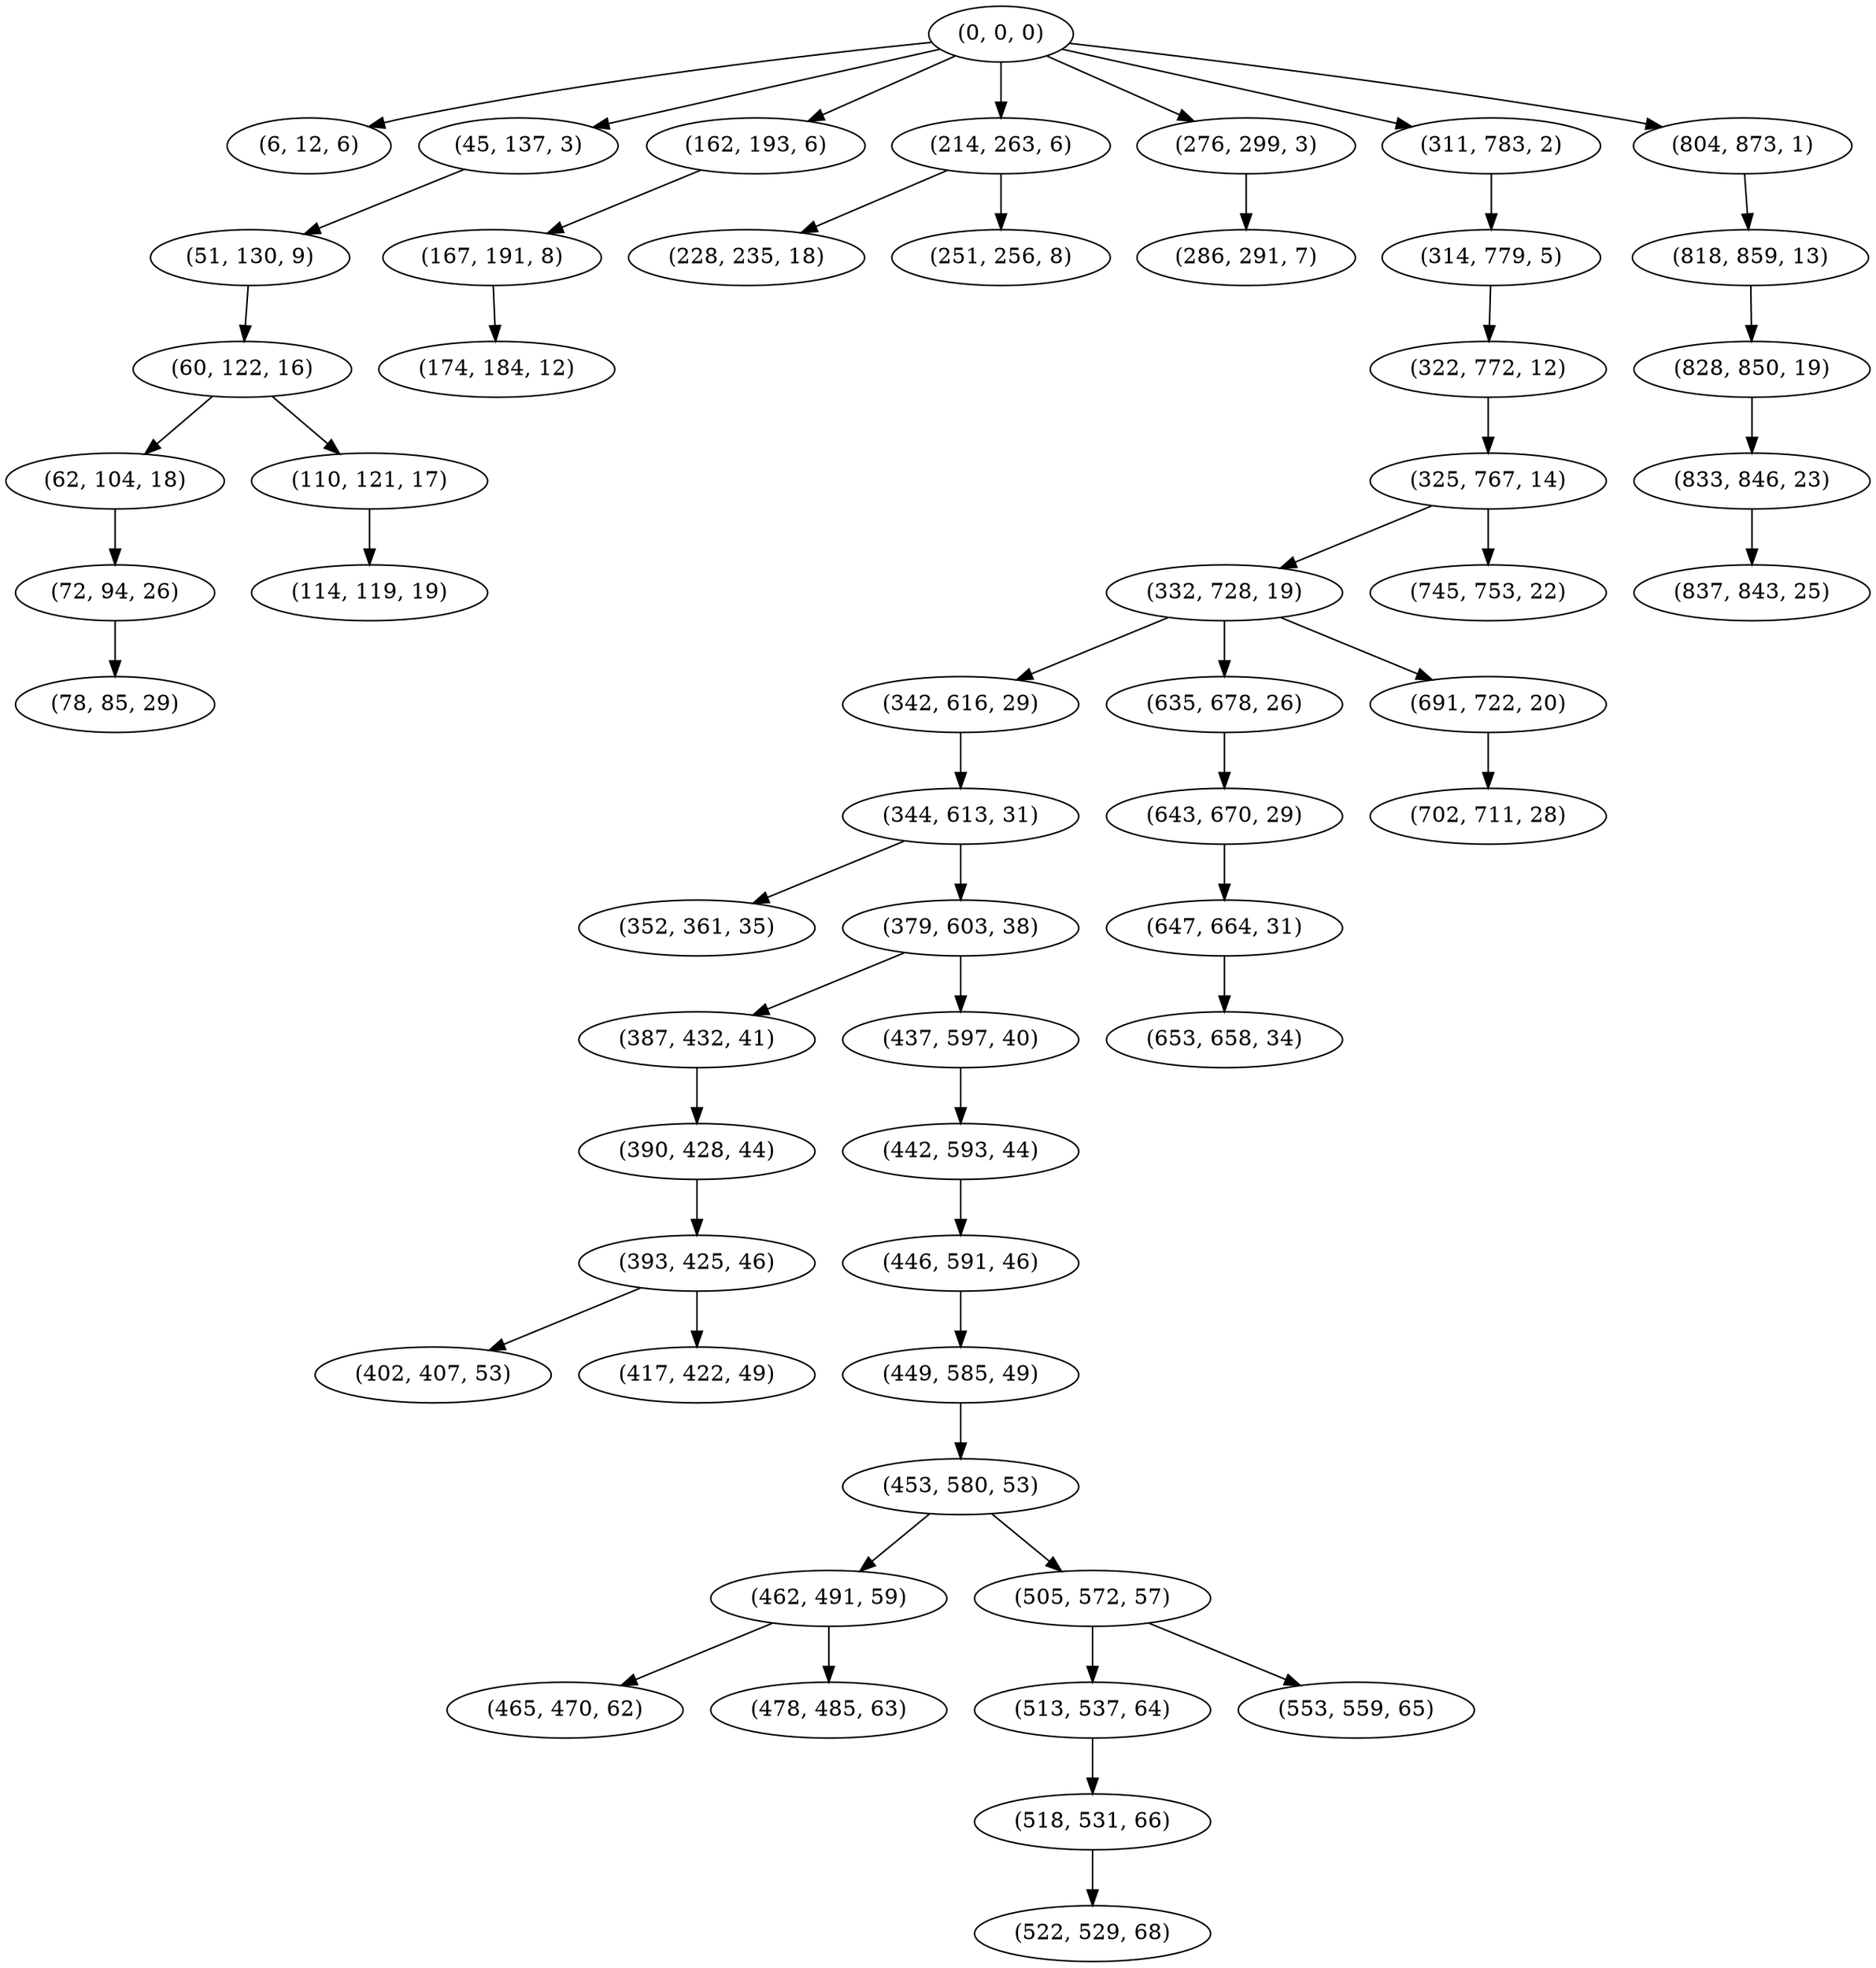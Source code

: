 digraph tree {
    "(0, 0, 0)";
    "(6, 12, 6)";
    "(45, 137, 3)";
    "(51, 130, 9)";
    "(60, 122, 16)";
    "(62, 104, 18)";
    "(72, 94, 26)";
    "(78, 85, 29)";
    "(110, 121, 17)";
    "(114, 119, 19)";
    "(162, 193, 6)";
    "(167, 191, 8)";
    "(174, 184, 12)";
    "(214, 263, 6)";
    "(228, 235, 18)";
    "(251, 256, 8)";
    "(276, 299, 3)";
    "(286, 291, 7)";
    "(311, 783, 2)";
    "(314, 779, 5)";
    "(322, 772, 12)";
    "(325, 767, 14)";
    "(332, 728, 19)";
    "(342, 616, 29)";
    "(344, 613, 31)";
    "(352, 361, 35)";
    "(379, 603, 38)";
    "(387, 432, 41)";
    "(390, 428, 44)";
    "(393, 425, 46)";
    "(402, 407, 53)";
    "(417, 422, 49)";
    "(437, 597, 40)";
    "(442, 593, 44)";
    "(446, 591, 46)";
    "(449, 585, 49)";
    "(453, 580, 53)";
    "(462, 491, 59)";
    "(465, 470, 62)";
    "(478, 485, 63)";
    "(505, 572, 57)";
    "(513, 537, 64)";
    "(518, 531, 66)";
    "(522, 529, 68)";
    "(553, 559, 65)";
    "(635, 678, 26)";
    "(643, 670, 29)";
    "(647, 664, 31)";
    "(653, 658, 34)";
    "(691, 722, 20)";
    "(702, 711, 28)";
    "(745, 753, 22)";
    "(804, 873, 1)";
    "(818, 859, 13)";
    "(828, 850, 19)";
    "(833, 846, 23)";
    "(837, 843, 25)";
    "(0, 0, 0)" -> "(6, 12, 6)";
    "(0, 0, 0)" -> "(45, 137, 3)";
    "(0, 0, 0)" -> "(162, 193, 6)";
    "(0, 0, 0)" -> "(214, 263, 6)";
    "(0, 0, 0)" -> "(276, 299, 3)";
    "(0, 0, 0)" -> "(311, 783, 2)";
    "(0, 0, 0)" -> "(804, 873, 1)";
    "(45, 137, 3)" -> "(51, 130, 9)";
    "(51, 130, 9)" -> "(60, 122, 16)";
    "(60, 122, 16)" -> "(62, 104, 18)";
    "(60, 122, 16)" -> "(110, 121, 17)";
    "(62, 104, 18)" -> "(72, 94, 26)";
    "(72, 94, 26)" -> "(78, 85, 29)";
    "(110, 121, 17)" -> "(114, 119, 19)";
    "(162, 193, 6)" -> "(167, 191, 8)";
    "(167, 191, 8)" -> "(174, 184, 12)";
    "(214, 263, 6)" -> "(228, 235, 18)";
    "(214, 263, 6)" -> "(251, 256, 8)";
    "(276, 299, 3)" -> "(286, 291, 7)";
    "(311, 783, 2)" -> "(314, 779, 5)";
    "(314, 779, 5)" -> "(322, 772, 12)";
    "(322, 772, 12)" -> "(325, 767, 14)";
    "(325, 767, 14)" -> "(332, 728, 19)";
    "(325, 767, 14)" -> "(745, 753, 22)";
    "(332, 728, 19)" -> "(342, 616, 29)";
    "(332, 728, 19)" -> "(635, 678, 26)";
    "(332, 728, 19)" -> "(691, 722, 20)";
    "(342, 616, 29)" -> "(344, 613, 31)";
    "(344, 613, 31)" -> "(352, 361, 35)";
    "(344, 613, 31)" -> "(379, 603, 38)";
    "(379, 603, 38)" -> "(387, 432, 41)";
    "(379, 603, 38)" -> "(437, 597, 40)";
    "(387, 432, 41)" -> "(390, 428, 44)";
    "(390, 428, 44)" -> "(393, 425, 46)";
    "(393, 425, 46)" -> "(402, 407, 53)";
    "(393, 425, 46)" -> "(417, 422, 49)";
    "(437, 597, 40)" -> "(442, 593, 44)";
    "(442, 593, 44)" -> "(446, 591, 46)";
    "(446, 591, 46)" -> "(449, 585, 49)";
    "(449, 585, 49)" -> "(453, 580, 53)";
    "(453, 580, 53)" -> "(462, 491, 59)";
    "(453, 580, 53)" -> "(505, 572, 57)";
    "(462, 491, 59)" -> "(465, 470, 62)";
    "(462, 491, 59)" -> "(478, 485, 63)";
    "(505, 572, 57)" -> "(513, 537, 64)";
    "(505, 572, 57)" -> "(553, 559, 65)";
    "(513, 537, 64)" -> "(518, 531, 66)";
    "(518, 531, 66)" -> "(522, 529, 68)";
    "(635, 678, 26)" -> "(643, 670, 29)";
    "(643, 670, 29)" -> "(647, 664, 31)";
    "(647, 664, 31)" -> "(653, 658, 34)";
    "(691, 722, 20)" -> "(702, 711, 28)";
    "(804, 873, 1)" -> "(818, 859, 13)";
    "(818, 859, 13)" -> "(828, 850, 19)";
    "(828, 850, 19)" -> "(833, 846, 23)";
    "(833, 846, 23)" -> "(837, 843, 25)";
}
